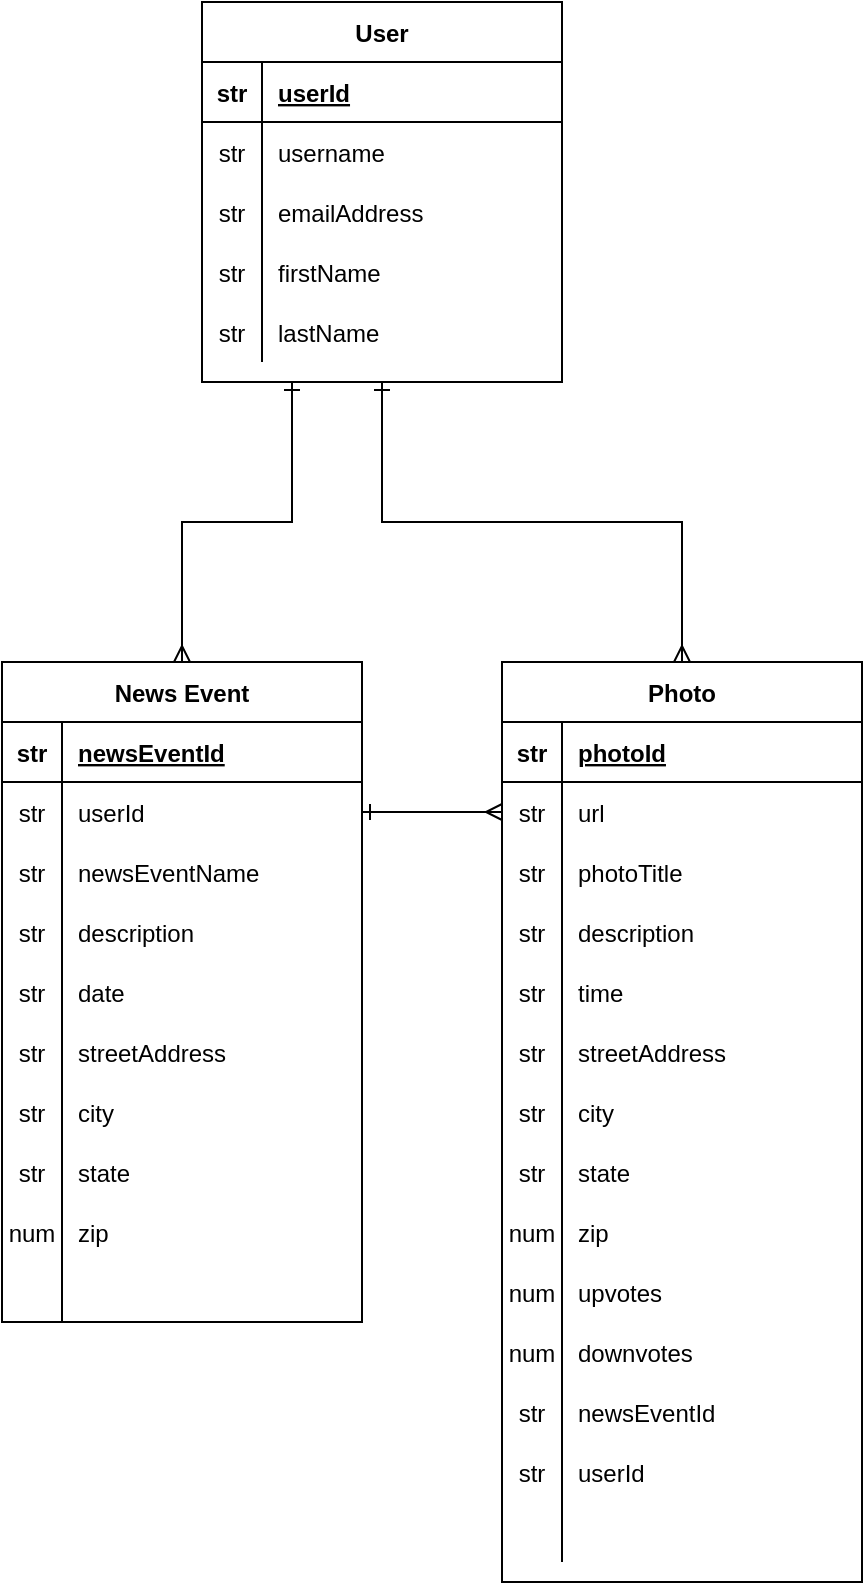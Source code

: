 <mxfile version="20.4.0" type="device"><diagram id="33HeskWjxP_hpv_TnL4-" name="Page-1"><mxGraphModel dx="1061" dy="541" grid="1" gridSize="10" guides="1" tooltips="1" connect="1" arrows="1" fold="1" page="1" pageScale="1" pageWidth="850" pageHeight="1100" math="0" shadow="0"><root><mxCell id="0"/><mxCell id="1" parent="0"/><mxCell id="PnOS4csd2uWaLSHmhwaT-50" style="edgeStyle=orthogonalEdgeStyle;rounded=0;orthogonalLoop=1;jettySize=auto;html=1;exitX=0.25;exitY=1;exitDx=0;exitDy=0;startArrow=ERone;startFill=0;endArrow=ERmany;endFill=0;" parent="1" source="PnOS4csd2uWaLSHmhwaT-1" target="PnOS4csd2uWaLSHmhwaT-14" edge="1"><mxGeometry relative="1" as="geometry"/></mxCell><mxCell id="PnOS4csd2uWaLSHmhwaT-51" style="edgeStyle=orthogonalEdgeStyle;rounded=0;orthogonalLoop=1;jettySize=auto;html=1;exitX=0.5;exitY=1;exitDx=0;exitDy=0;entryX=0.5;entryY=0;entryDx=0;entryDy=0;startArrow=ERone;startFill=0;endArrow=ERmany;endFill=0;" parent="1" source="PnOS4csd2uWaLSHmhwaT-1" target="PnOS4csd2uWaLSHmhwaT-27" edge="1"><mxGeometry relative="1" as="geometry"/></mxCell><mxCell id="PnOS4csd2uWaLSHmhwaT-1" value="User" style="shape=table;startSize=30;container=1;collapsible=1;childLayout=tableLayout;fixedRows=1;rowLines=0;fontStyle=1;align=center;resizeLast=1;" parent="1" vertex="1"><mxGeometry x="270" y="70" width="180" height="190" as="geometry"/></mxCell><mxCell id="PnOS4csd2uWaLSHmhwaT-2" value="" style="shape=tableRow;horizontal=0;startSize=0;swimlaneHead=0;swimlaneBody=0;fillColor=none;collapsible=0;dropTarget=0;points=[[0,0.5],[1,0.5]];portConstraint=eastwest;top=0;left=0;right=0;bottom=1;" parent="PnOS4csd2uWaLSHmhwaT-1" vertex="1"><mxGeometry y="30" width="180" height="30" as="geometry"/></mxCell><mxCell id="PnOS4csd2uWaLSHmhwaT-3" value="str" style="shape=partialRectangle;connectable=0;fillColor=none;top=0;left=0;bottom=0;right=0;fontStyle=1;overflow=hidden;" parent="PnOS4csd2uWaLSHmhwaT-2" vertex="1"><mxGeometry width="30" height="30" as="geometry"><mxRectangle width="30" height="30" as="alternateBounds"/></mxGeometry></mxCell><mxCell id="PnOS4csd2uWaLSHmhwaT-4" value="userId" style="shape=partialRectangle;connectable=0;fillColor=none;top=0;left=0;bottom=0;right=0;align=left;spacingLeft=6;fontStyle=5;overflow=hidden;" parent="PnOS4csd2uWaLSHmhwaT-2" vertex="1"><mxGeometry x="30" width="150" height="30" as="geometry"><mxRectangle width="150" height="30" as="alternateBounds"/></mxGeometry></mxCell><mxCell id="PnOS4csd2uWaLSHmhwaT-5" value="" style="shape=tableRow;horizontal=0;startSize=0;swimlaneHead=0;swimlaneBody=0;fillColor=none;collapsible=0;dropTarget=0;points=[[0,0.5],[1,0.5]];portConstraint=eastwest;top=0;left=0;right=0;bottom=0;" parent="PnOS4csd2uWaLSHmhwaT-1" vertex="1"><mxGeometry y="60" width="180" height="30" as="geometry"/></mxCell><mxCell id="PnOS4csd2uWaLSHmhwaT-6" value="str" style="shape=partialRectangle;connectable=0;fillColor=none;top=0;left=0;bottom=0;right=0;editable=1;overflow=hidden;" parent="PnOS4csd2uWaLSHmhwaT-5" vertex="1"><mxGeometry width="30" height="30" as="geometry"><mxRectangle width="30" height="30" as="alternateBounds"/></mxGeometry></mxCell><mxCell id="PnOS4csd2uWaLSHmhwaT-7" value="username" style="shape=partialRectangle;connectable=0;fillColor=none;top=0;left=0;bottom=0;right=0;align=left;spacingLeft=6;overflow=hidden;" parent="PnOS4csd2uWaLSHmhwaT-5" vertex="1"><mxGeometry x="30" width="150" height="30" as="geometry"><mxRectangle width="150" height="30" as="alternateBounds"/></mxGeometry></mxCell><mxCell id="PnOS4csd2uWaLSHmhwaT-8" value="" style="shape=tableRow;horizontal=0;startSize=0;swimlaneHead=0;swimlaneBody=0;fillColor=none;collapsible=0;dropTarget=0;points=[[0,0.5],[1,0.5]];portConstraint=eastwest;top=0;left=0;right=0;bottom=0;" parent="PnOS4csd2uWaLSHmhwaT-1" vertex="1"><mxGeometry y="90" width="180" height="30" as="geometry"/></mxCell><mxCell id="PnOS4csd2uWaLSHmhwaT-9" value="str" style="shape=partialRectangle;connectable=0;fillColor=none;top=0;left=0;bottom=0;right=0;editable=1;overflow=hidden;" parent="PnOS4csd2uWaLSHmhwaT-8" vertex="1"><mxGeometry width="30" height="30" as="geometry"><mxRectangle width="30" height="30" as="alternateBounds"/></mxGeometry></mxCell><mxCell id="PnOS4csd2uWaLSHmhwaT-10" value="emailAddress" style="shape=partialRectangle;connectable=0;fillColor=none;top=0;left=0;bottom=0;right=0;align=left;spacingLeft=6;overflow=hidden;" parent="PnOS4csd2uWaLSHmhwaT-8" vertex="1"><mxGeometry x="30" width="150" height="30" as="geometry"><mxRectangle width="150" height="30" as="alternateBounds"/></mxGeometry></mxCell><mxCell id="PnOS4csd2uWaLSHmhwaT-11" value="" style="shape=tableRow;horizontal=0;startSize=0;swimlaneHead=0;swimlaneBody=0;fillColor=none;collapsible=0;dropTarget=0;points=[[0,0.5],[1,0.5]];portConstraint=eastwest;top=0;left=0;right=0;bottom=0;" parent="PnOS4csd2uWaLSHmhwaT-1" vertex="1"><mxGeometry y="120" width="180" height="30" as="geometry"/></mxCell><mxCell id="PnOS4csd2uWaLSHmhwaT-12" value="str" style="shape=partialRectangle;connectable=0;fillColor=none;top=0;left=0;bottom=0;right=0;editable=1;overflow=hidden;" parent="PnOS4csd2uWaLSHmhwaT-11" vertex="1"><mxGeometry width="30" height="30" as="geometry"><mxRectangle width="30" height="30" as="alternateBounds"/></mxGeometry></mxCell><mxCell id="PnOS4csd2uWaLSHmhwaT-13" value="firstName" style="shape=partialRectangle;connectable=0;fillColor=none;top=0;left=0;bottom=0;right=0;align=left;spacingLeft=6;overflow=hidden;" parent="PnOS4csd2uWaLSHmhwaT-11" vertex="1"><mxGeometry x="30" width="150" height="30" as="geometry"><mxRectangle width="150" height="30" as="alternateBounds"/></mxGeometry></mxCell><mxCell id="PnOS4csd2uWaLSHmhwaT-41" value="" style="shape=tableRow;horizontal=0;startSize=0;swimlaneHead=0;swimlaneBody=0;fillColor=none;collapsible=0;dropTarget=0;points=[[0,0.5],[1,0.5]];portConstraint=eastwest;top=0;left=0;right=0;bottom=0;" parent="PnOS4csd2uWaLSHmhwaT-1" vertex="1"><mxGeometry y="150" width="180" height="30" as="geometry"/></mxCell><mxCell id="PnOS4csd2uWaLSHmhwaT-42" value="str" style="shape=partialRectangle;connectable=0;fillColor=none;top=0;left=0;bottom=0;right=0;fontStyle=0;overflow=hidden;" parent="PnOS4csd2uWaLSHmhwaT-41" vertex="1"><mxGeometry width="30" height="30" as="geometry"><mxRectangle width="30" height="30" as="alternateBounds"/></mxGeometry></mxCell><mxCell id="PnOS4csd2uWaLSHmhwaT-43" value="lastName" style="shape=partialRectangle;connectable=0;fillColor=none;top=0;left=0;bottom=0;right=0;align=left;spacingLeft=6;fontStyle=0;overflow=hidden;" parent="PnOS4csd2uWaLSHmhwaT-41" vertex="1"><mxGeometry x="30" width="150" height="30" as="geometry"><mxRectangle width="150" height="30" as="alternateBounds"/></mxGeometry></mxCell><mxCell id="PnOS4csd2uWaLSHmhwaT-14" value="News Event" style="shape=table;startSize=30;container=1;collapsible=1;childLayout=tableLayout;fixedRows=1;rowLines=0;fontStyle=1;align=center;resizeLast=1;" parent="1" vertex="1"><mxGeometry x="170" y="400" width="180" height="330" as="geometry"><mxRectangle x="170" y="400" width="110" height="30" as="alternateBounds"/></mxGeometry></mxCell><mxCell id="PnOS4csd2uWaLSHmhwaT-15" value="" style="shape=tableRow;horizontal=0;startSize=0;swimlaneHead=0;swimlaneBody=0;fillColor=none;collapsible=0;dropTarget=0;points=[[0,0.5],[1,0.5]];portConstraint=eastwest;top=0;left=0;right=0;bottom=1;" parent="PnOS4csd2uWaLSHmhwaT-14" vertex="1"><mxGeometry y="30" width="180" height="30" as="geometry"/></mxCell><mxCell id="PnOS4csd2uWaLSHmhwaT-16" value="str" style="shape=partialRectangle;connectable=0;fillColor=none;top=0;left=0;bottom=0;right=0;fontStyle=1;overflow=hidden;" parent="PnOS4csd2uWaLSHmhwaT-15" vertex="1"><mxGeometry width="30" height="30" as="geometry"><mxRectangle width="30" height="30" as="alternateBounds"/></mxGeometry></mxCell><mxCell id="PnOS4csd2uWaLSHmhwaT-17" value="newsEventId" style="shape=partialRectangle;connectable=0;fillColor=none;top=0;left=0;bottom=0;right=0;align=left;spacingLeft=6;fontStyle=5;overflow=hidden;" parent="PnOS4csd2uWaLSHmhwaT-15" vertex="1"><mxGeometry x="30" width="150" height="30" as="geometry"><mxRectangle width="150" height="30" as="alternateBounds"/></mxGeometry></mxCell><mxCell id="PnOS4csd2uWaLSHmhwaT-62" value="" style="shape=tableRow;horizontal=0;startSize=0;swimlaneHead=0;swimlaneBody=0;fillColor=none;collapsible=0;dropTarget=0;points=[[0,0.5],[1,0.5]];portConstraint=eastwest;top=0;left=0;right=0;bottom=0;" parent="PnOS4csd2uWaLSHmhwaT-14" vertex="1"><mxGeometry y="60" width="180" height="30" as="geometry"/></mxCell><mxCell id="PnOS4csd2uWaLSHmhwaT-63" value="str" style="shape=partialRectangle;connectable=0;fillColor=none;top=0;left=0;bottom=0;right=0;fontStyle=0;overflow=hidden;" parent="PnOS4csd2uWaLSHmhwaT-62" vertex="1"><mxGeometry width="30" height="30" as="geometry"><mxRectangle width="30" height="30" as="alternateBounds"/></mxGeometry></mxCell><mxCell id="PnOS4csd2uWaLSHmhwaT-64" value="userId" style="shape=partialRectangle;connectable=0;fillColor=none;top=0;left=0;bottom=0;right=0;align=left;spacingLeft=6;fontStyle=0;overflow=hidden;" parent="PnOS4csd2uWaLSHmhwaT-62" vertex="1"><mxGeometry x="30" width="150" height="30" as="geometry"><mxRectangle width="150" height="30" as="alternateBounds"/></mxGeometry></mxCell><mxCell id="PnOS4csd2uWaLSHmhwaT-65" value="" style="shape=tableRow;horizontal=0;startSize=0;swimlaneHead=0;swimlaneBody=0;fillColor=none;collapsible=0;dropTarget=0;points=[[0,0.5],[1,0.5]];portConstraint=eastwest;top=0;left=0;right=0;bottom=0;" parent="PnOS4csd2uWaLSHmhwaT-14" vertex="1"><mxGeometry y="90" width="180" height="30" as="geometry"/></mxCell><mxCell id="PnOS4csd2uWaLSHmhwaT-66" value="str" style="shape=partialRectangle;connectable=0;fillColor=none;top=0;left=0;bottom=0;right=0;fontStyle=0;overflow=hidden;" parent="PnOS4csd2uWaLSHmhwaT-65" vertex="1"><mxGeometry width="30" height="30" as="geometry"><mxRectangle width="30" height="30" as="alternateBounds"/></mxGeometry></mxCell><mxCell id="PnOS4csd2uWaLSHmhwaT-67" value="newsEventName" style="shape=partialRectangle;connectable=0;fillColor=none;top=0;left=0;bottom=0;right=0;align=left;spacingLeft=6;fontStyle=0;overflow=hidden;" parent="PnOS4csd2uWaLSHmhwaT-65" vertex="1"><mxGeometry x="30" width="150" height="30" as="geometry"><mxRectangle width="150" height="30" as="alternateBounds"/></mxGeometry></mxCell><mxCell id="PnOS4csd2uWaLSHmhwaT-21" value="" style="shape=tableRow;horizontal=0;startSize=0;swimlaneHead=0;swimlaneBody=0;fillColor=none;collapsible=0;dropTarget=0;points=[[0,0.5],[1,0.5]];portConstraint=eastwest;top=0;left=0;right=0;bottom=0;" parent="PnOS4csd2uWaLSHmhwaT-14" vertex="1"><mxGeometry y="120" width="180" height="30" as="geometry"/></mxCell><mxCell id="PnOS4csd2uWaLSHmhwaT-22" value="str" style="shape=partialRectangle;connectable=0;fillColor=none;top=0;left=0;bottom=0;right=0;editable=1;overflow=hidden;" parent="PnOS4csd2uWaLSHmhwaT-21" vertex="1"><mxGeometry width="30" height="30" as="geometry"><mxRectangle width="30" height="30" as="alternateBounds"/></mxGeometry></mxCell><mxCell id="PnOS4csd2uWaLSHmhwaT-23" value="description" style="shape=partialRectangle;connectable=0;fillColor=none;top=0;left=0;bottom=0;right=0;align=left;spacingLeft=6;overflow=hidden;" parent="PnOS4csd2uWaLSHmhwaT-21" vertex="1"><mxGeometry x="30" width="150" height="30" as="geometry"><mxRectangle width="150" height="30" as="alternateBounds"/></mxGeometry></mxCell><mxCell id="PnOS4csd2uWaLSHmhwaT-68" value="" style="shape=tableRow;horizontal=0;startSize=0;swimlaneHead=0;swimlaneBody=0;fillColor=none;collapsible=0;dropTarget=0;points=[[0,0.5],[1,0.5]];portConstraint=eastwest;top=0;left=0;right=0;bottom=0;" parent="PnOS4csd2uWaLSHmhwaT-14" vertex="1"><mxGeometry y="150" width="180" height="30" as="geometry"/></mxCell><mxCell id="PnOS4csd2uWaLSHmhwaT-69" value="str" style="shape=partialRectangle;connectable=0;fillColor=none;top=0;left=0;bottom=0;right=0;fontStyle=0;overflow=hidden;" parent="PnOS4csd2uWaLSHmhwaT-68" vertex="1"><mxGeometry width="30" height="30" as="geometry"><mxRectangle width="30" height="30" as="alternateBounds"/></mxGeometry></mxCell><mxCell id="PnOS4csd2uWaLSHmhwaT-70" value="date" style="shape=partialRectangle;connectable=0;fillColor=none;top=0;left=0;bottom=0;right=0;align=left;spacingLeft=6;fontStyle=0;overflow=hidden;" parent="PnOS4csd2uWaLSHmhwaT-68" vertex="1"><mxGeometry x="30" width="150" height="30" as="geometry"><mxRectangle width="150" height="30" as="alternateBounds"/></mxGeometry></mxCell><mxCell id="PnOS4csd2uWaLSHmhwaT-24" value="" style="shape=tableRow;horizontal=0;startSize=0;swimlaneHead=0;swimlaneBody=0;fillColor=none;collapsible=0;dropTarget=0;points=[[0,0.5],[1,0.5]];portConstraint=eastwest;top=0;left=0;right=0;bottom=0;" parent="PnOS4csd2uWaLSHmhwaT-14" vertex="1"><mxGeometry y="180" width="180" height="30" as="geometry"/></mxCell><mxCell id="PnOS4csd2uWaLSHmhwaT-25" value="str" style="shape=partialRectangle;connectable=0;fillColor=none;top=0;left=0;bottom=0;right=0;editable=1;overflow=hidden;" parent="PnOS4csd2uWaLSHmhwaT-24" vertex="1"><mxGeometry width="30" height="30" as="geometry"><mxRectangle width="30" height="30" as="alternateBounds"/></mxGeometry></mxCell><mxCell id="PnOS4csd2uWaLSHmhwaT-26" value="streetAddress" style="shape=partialRectangle;connectable=0;fillColor=none;top=0;left=0;bottom=0;right=0;align=left;spacingLeft=6;overflow=hidden;" parent="PnOS4csd2uWaLSHmhwaT-24" vertex="1"><mxGeometry x="30" width="150" height="30" as="geometry"><mxRectangle width="150" height="30" as="alternateBounds"/></mxGeometry></mxCell><mxCell id="PnOS4csd2uWaLSHmhwaT-53" value="" style="shape=tableRow;horizontal=0;startSize=0;swimlaneHead=0;swimlaneBody=0;fillColor=none;collapsible=0;dropTarget=0;points=[[0,0.5],[1,0.5]];portConstraint=eastwest;top=0;left=0;right=0;bottom=0;" parent="PnOS4csd2uWaLSHmhwaT-14" vertex="1"><mxGeometry y="210" width="180" height="30" as="geometry"/></mxCell><mxCell id="PnOS4csd2uWaLSHmhwaT-54" value="str" style="shape=partialRectangle;connectable=0;fillColor=none;top=0;left=0;bottom=0;right=0;fontStyle=0;overflow=hidden;" parent="PnOS4csd2uWaLSHmhwaT-53" vertex="1"><mxGeometry width="30" height="30" as="geometry"><mxRectangle width="30" height="30" as="alternateBounds"/></mxGeometry></mxCell><mxCell id="PnOS4csd2uWaLSHmhwaT-55" value="city" style="shape=partialRectangle;connectable=0;fillColor=none;top=0;left=0;bottom=0;right=0;align=left;spacingLeft=6;fontStyle=0;overflow=hidden;" parent="PnOS4csd2uWaLSHmhwaT-53" vertex="1"><mxGeometry x="30" width="150" height="30" as="geometry"><mxRectangle width="150" height="30" as="alternateBounds"/></mxGeometry></mxCell><mxCell id="PnOS4csd2uWaLSHmhwaT-56" value="" style="shape=tableRow;horizontal=0;startSize=0;swimlaneHead=0;swimlaneBody=0;fillColor=none;collapsible=0;dropTarget=0;points=[[0,0.5],[1,0.5]];portConstraint=eastwest;top=0;left=0;right=0;bottom=0;" parent="PnOS4csd2uWaLSHmhwaT-14" vertex="1"><mxGeometry y="240" width="180" height="30" as="geometry"/></mxCell><mxCell id="PnOS4csd2uWaLSHmhwaT-57" value="str" style="shape=partialRectangle;connectable=0;fillColor=none;top=0;left=0;bottom=0;right=0;fontStyle=0;overflow=hidden;" parent="PnOS4csd2uWaLSHmhwaT-56" vertex="1"><mxGeometry width="30" height="30" as="geometry"><mxRectangle width="30" height="30" as="alternateBounds"/></mxGeometry></mxCell><mxCell id="PnOS4csd2uWaLSHmhwaT-58" value="state" style="shape=partialRectangle;connectable=0;fillColor=none;top=0;left=0;bottom=0;right=0;align=left;spacingLeft=6;fontStyle=0;overflow=hidden;" parent="PnOS4csd2uWaLSHmhwaT-56" vertex="1"><mxGeometry x="30" width="150" height="30" as="geometry"><mxRectangle width="150" height="30" as="alternateBounds"/></mxGeometry></mxCell><mxCell id="PnOS4csd2uWaLSHmhwaT-59" value="" style="shape=tableRow;horizontal=0;startSize=0;swimlaneHead=0;swimlaneBody=0;fillColor=none;collapsible=0;dropTarget=0;points=[[0,0.5],[1,0.5]];portConstraint=eastwest;top=0;left=0;right=0;bottom=0;" parent="PnOS4csd2uWaLSHmhwaT-14" vertex="1"><mxGeometry y="270" width="180" height="30" as="geometry"/></mxCell><mxCell id="PnOS4csd2uWaLSHmhwaT-60" value="num" style="shape=partialRectangle;connectable=0;fillColor=none;top=0;left=0;bottom=0;right=0;fontStyle=0;overflow=hidden;" parent="PnOS4csd2uWaLSHmhwaT-59" vertex="1"><mxGeometry width="30" height="30" as="geometry"><mxRectangle width="30" height="30" as="alternateBounds"/></mxGeometry></mxCell><mxCell id="PnOS4csd2uWaLSHmhwaT-61" value="zip" style="shape=partialRectangle;connectable=0;fillColor=none;top=0;left=0;bottom=0;right=0;align=left;spacingLeft=6;fontStyle=0;overflow=hidden;" parent="PnOS4csd2uWaLSHmhwaT-59" vertex="1"><mxGeometry x="30" width="150" height="30" as="geometry"><mxRectangle width="150" height="30" as="alternateBounds"/></mxGeometry></mxCell><mxCell id="PnOS4csd2uWaLSHmhwaT-18" value="" style="shape=tableRow;horizontal=0;startSize=0;swimlaneHead=0;swimlaneBody=0;fillColor=none;collapsible=0;dropTarget=0;points=[[0,0.5],[1,0.5]];portConstraint=eastwest;top=0;left=0;right=0;bottom=0;" parent="PnOS4csd2uWaLSHmhwaT-14" vertex="1"><mxGeometry y="300" width="180" height="30" as="geometry"/></mxCell><mxCell id="PnOS4csd2uWaLSHmhwaT-19" value="" style="shape=partialRectangle;connectable=0;fillColor=none;top=0;left=0;bottom=0;right=0;editable=1;overflow=hidden;" parent="PnOS4csd2uWaLSHmhwaT-18" vertex="1"><mxGeometry width="30" height="30" as="geometry"><mxRectangle width="30" height="30" as="alternateBounds"/></mxGeometry></mxCell><mxCell id="PnOS4csd2uWaLSHmhwaT-20" value="" style="shape=partialRectangle;connectable=0;fillColor=none;top=0;left=0;bottom=0;right=0;align=left;spacingLeft=6;overflow=hidden;" parent="PnOS4csd2uWaLSHmhwaT-18" vertex="1"><mxGeometry x="30" width="150" height="30" as="geometry"><mxRectangle width="150" height="30" as="alternateBounds"/></mxGeometry></mxCell><mxCell id="PnOS4csd2uWaLSHmhwaT-27" value="Photo" style="shape=table;startSize=30;container=1;collapsible=1;childLayout=tableLayout;fixedRows=1;rowLines=0;fontStyle=1;align=center;resizeLast=1;" parent="1" vertex="1"><mxGeometry x="420" y="400" width="180" height="460" as="geometry"/></mxCell><mxCell id="PnOS4csd2uWaLSHmhwaT-28" value="" style="shape=tableRow;horizontal=0;startSize=0;swimlaneHead=0;swimlaneBody=0;fillColor=none;collapsible=0;dropTarget=0;points=[[0,0.5],[1,0.5]];portConstraint=eastwest;top=0;left=0;right=0;bottom=1;" parent="PnOS4csd2uWaLSHmhwaT-27" vertex="1"><mxGeometry y="30" width="180" height="30" as="geometry"/></mxCell><mxCell id="PnOS4csd2uWaLSHmhwaT-29" value="str" style="shape=partialRectangle;connectable=0;fillColor=none;top=0;left=0;bottom=0;right=0;fontStyle=1;overflow=hidden;" parent="PnOS4csd2uWaLSHmhwaT-28" vertex="1"><mxGeometry width="30" height="30" as="geometry"><mxRectangle width="30" height="30" as="alternateBounds"/></mxGeometry></mxCell><mxCell id="PnOS4csd2uWaLSHmhwaT-30" value="photoId" style="shape=partialRectangle;connectable=0;fillColor=none;top=0;left=0;bottom=0;right=0;align=left;spacingLeft=6;fontStyle=5;overflow=hidden;" parent="PnOS4csd2uWaLSHmhwaT-28" vertex="1"><mxGeometry x="30" width="150" height="30" as="geometry"><mxRectangle width="150" height="30" as="alternateBounds"/></mxGeometry></mxCell><mxCell id="TX3qsqq1VbIqjthuNc8d-1" value="" style="shape=tableRow;horizontal=0;startSize=0;swimlaneHead=0;swimlaneBody=0;fillColor=none;collapsible=0;dropTarget=0;points=[[0,0.5],[1,0.5]];portConstraint=eastwest;top=0;left=0;right=0;bottom=0;" vertex="1" parent="PnOS4csd2uWaLSHmhwaT-27"><mxGeometry y="60" width="180" height="30" as="geometry"/></mxCell><mxCell id="TX3qsqq1VbIqjthuNc8d-2" value="str" style="shape=partialRectangle;connectable=0;fillColor=none;top=0;left=0;bottom=0;right=0;fontStyle=0;overflow=hidden;" vertex="1" parent="TX3qsqq1VbIqjthuNc8d-1"><mxGeometry width="30" height="30" as="geometry"><mxRectangle width="30" height="30" as="alternateBounds"/></mxGeometry></mxCell><mxCell id="TX3qsqq1VbIqjthuNc8d-3" value="url" style="shape=partialRectangle;connectable=0;fillColor=none;top=0;left=0;bottom=0;right=0;align=left;spacingLeft=6;fontStyle=0;overflow=hidden;" vertex="1" parent="TX3qsqq1VbIqjthuNc8d-1"><mxGeometry x="30" width="150" height="30" as="geometry"><mxRectangle width="150" height="30" as="alternateBounds"/></mxGeometry></mxCell><mxCell id="PnOS4csd2uWaLSHmhwaT-37" value="" style="shape=tableRow;horizontal=0;startSize=0;swimlaneHead=0;swimlaneBody=0;fillColor=none;collapsible=0;dropTarget=0;points=[[0,0.5],[1,0.5]];portConstraint=eastwest;top=0;left=0;right=0;bottom=0;" parent="PnOS4csd2uWaLSHmhwaT-27" vertex="1"><mxGeometry y="90" width="180" height="30" as="geometry"/></mxCell><mxCell id="PnOS4csd2uWaLSHmhwaT-38" value="str" style="shape=partialRectangle;connectable=0;fillColor=none;top=0;left=0;bottom=0;right=0;editable=1;overflow=hidden;" parent="PnOS4csd2uWaLSHmhwaT-37" vertex="1"><mxGeometry width="30" height="30" as="geometry"><mxRectangle width="30" height="30" as="alternateBounds"/></mxGeometry></mxCell><mxCell id="PnOS4csd2uWaLSHmhwaT-39" value="photoTitle" style="shape=partialRectangle;connectable=0;fillColor=none;top=0;left=0;bottom=0;right=0;align=left;spacingLeft=6;overflow=hidden;" parent="PnOS4csd2uWaLSHmhwaT-37" vertex="1"><mxGeometry x="30" width="150" height="30" as="geometry"><mxRectangle width="150" height="30" as="alternateBounds"/></mxGeometry></mxCell><mxCell id="PnOS4csd2uWaLSHmhwaT-71" value="" style="shape=tableRow;horizontal=0;startSize=0;swimlaneHead=0;swimlaneBody=0;fillColor=none;collapsible=0;dropTarget=0;points=[[0,0.5],[1,0.5]];portConstraint=eastwest;top=0;left=0;right=0;bottom=0;" parent="PnOS4csd2uWaLSHmhwaT-27" vertex="1"><mxGeometry y="120" width="180" height="30" as="geometry"/></mxCell><mxCell id="PnOS4csd2uWaLSHmhwaT-72" value="str" style="shape=partialRectangle;connectable=0;fillColor=none;top=0;left=0;bottom=0;right=0;fontStyle=0;overflow=hidden;" parent="PnOS4csd2uWaLSHmhwaT-71" vertex="1"><mxGeometry width="30" height="30" as="geometry"><mxRectangle width="30" height="30" as="alternateBounds"/></mxGeometry></mxCell><mxCell id="PnOS4csd2uWaLSHmhwaT-73" value="description" style="shape=partialRectangle;connectable=0;fillColor=none;top=0;left=0;bottom=0;right=0;align=left;spacingLeft=6;fontStyle=0;overflow=hidden;" parent="PnOS4csd2uWaLSHmhwaT-71" vertex="1"><mxGeometry x="30" width="150" height="30" as="geometry"><mxRectangle width="150" height="30" as="alternateBounds"/></mxGeometry></mxCell><mxCell id="PnOS4csd2uWaLSHmhwaT-74" value="" style="shape=tableRow;horizontal=0;startSize=0;swimlaneHead=0;swimlaneBody=0;fillColor=none;collapsible=0;dropTarget=0;points=[[0,0.5],[1,0.5]];portConstraint=eastwest;top=0;left=0;right=0;bottom=0;" parent="PnOS4csd2uWaLSHmhwaT-27" vertex="1"><mxGeometry y="150" width="180" height="30" as="geometry"/></mxCell><mxCell id="PnOS4csd2uWaLSHmhwaT-75" value="str" style="shape=partialRectangle;connectable=0;fillColor=none;top=0;left=0;bottom=0;right=0;fontStyle=0;overflow=hidden;" parent="PnOS4csd2uWaLSHmhwaT-74" vertex="1"><mxGeometry width="30" height="30" as="geometry"><mxRectangle width="30" height="30" as="alternateBounds"/></mxGeometry></mxCell><mxCell id="PnOS4csd2uWaLSHmhwaT-76" value="time" style="shape=partialRectangle;connectable=0;fillColor=none;top=0;left=0;bottom=0;right=0;align=left;spacingLeft=6;fontStyle=0;overflow=hidden;" parent="PnOS4csd2uWaLSHmhwaT-74" vertex="1"><mxGeometry x="30" width="150" height="30" as="geometry"><mxRectangle width="150" height="30" as="alternateBounds"/></mxGeometry></mxCell><mxCell id="PnOS4csd2uWaLSHmhwaT-77" value="" style="shape=tableRow;horizontal=0;startSize=0;swimlaneHead=0;swimlaneBody=0;fillColor=none;collapsible=0;dropTarget=0;points=[[0,0.5],[1,0.5]];portConstraint=eastwest;top=0;left=0;right=0;bottom=0;" parent="PnOS4csd2uWaLSHmhwaT-27" vertex="1"><mxGeometry y="180" width="180" height="30" as="geometry"/></mxCell><mxCell id="PnOS4csd2uWaLSHmhwaT-78" value="str" style="shape=partialRectangle;connectable=0;fillColor=none;top=0;left=0;bottom=0;right=0;fontStyle=0;overflow=hidden;" parent="PnOS4csd2uWaLSHmhwaT-77" vertex="1"><mxGeometry width="30" height="30" as="geometry"><mxRectangle width="30" height="30" as="alternateBounds"/></mxGeometry></mxCell><mxCell id="PnOS4csd2uWaLSHmhwaT-79" value="streetAddress" style="shape=partialRectangle;connectable=0;fillColor=none;top=0;left=0;bottom=0;right=0;align=left;spacingLeft=6;fontStyle=0;overflow=hidden;" parent="PnOS4csd2uWaLSHmhwaT-77" vertex="1"><mxGeometry x="30" width="150" height="30" as="geometry"><mxRectangle width="150" height="30" as="alternateBounds"/></mxGeometry></mxCell><mxCell id="PnOS4csd2uWaLSHmhwaT-80" value="" style="shape=tableRow;horizontal=0;startSize=0;swimlaneHead=0;swimlaneBody=0;fillColor=none;collapsible=0;dropTarget=0;points=[[0,0.5],[1,0.5]];portConstraint=eastwest;top=0;left=0;right=0;bottom=0;" parent="PnOS4csd2uWaLSHmhwaT-27" vertex="1"><mxGeometry y="210" width="180" height="30" as="geometry"/></mxCell><mxCell id="PnOS4csd2uWaLSHmhwaT-81" value="str" style="shape=partialRectangle;connectable=0;fillColor=none;top=0;left=0;bottom=0;right=0;fontStyle=0;overflow=hidden;" parent="PnOS4csd2uWaLSHmhwaT-80" vertex="1"><mxGeometry width="30" height="30" as="geometry"><mxRectangle width="30" height="30" as="alternateBounds"/></mxGeometry></mxCell><mxCell id="PnOS4csd2uWaLSHmhwaT-82" value="city" style="shape=partialRectangle;connectable=0;fillColor=none;top=0;left=0;bottom=0;right=0;align=left;spacingLeft=6;fontStyle=0;overflow=hidden;" parent="PnOS4csd2uWaLSHmhwaT-80" vertex="1"><mxGeometry x="30" width="150" height="30" as="geometry"><mxRectangle width="150" height="30" as="alternateBounds"/></mxGeometry></mxCell><mxCell id="PnOS4csd2uWaLSHmhwaT-83" value="" style="shape=tableRow;horizontal=0;startSize=0;swimlaneHead=0;swimlaneBody=0;fillColor=none;collapsible=0;dropTarget=0;points=[[0,0.5],[1,0.5]];portConstraint=eastwest;top=0;left=0;right=0;bottom=0;" parent="PnOS4csd2uWaLSHmhwaT-27" vertex="1"><mxGeometry y="240" width="180" height="30" as="geometry"/></mxCell><mxCell id="PnOS4csd2uWaLSHmhwaT-84" value="str" style="shape=partialRectangle;connectable=0;fillColor=none;top=0;left=0;bottom=0;right=0;fontStyle=0;overflow=hidden;" parent="PnOS4csd2uWaLSHmhwaT-83" vertex="1"><mxGeometry width="30" height="30" as="geometry"><mxRectangle width="30" height="30" as="alternateBounds"/></mxGeometry></mxCell><mxCell id="PnOS4csd2uWaLSHmhwaT-85" value="state" style="shape=partialRectangle;connectable=0;fillColor=none;top=0;left=0;bottom=0;right=0;align=left;spacingLeft=6;fontStyle=0;overflow=hidden;" parent="PnOS4csd2uWaLSHmhwaT-83" vertex="1"><mxGeometry x="30" width="150" height="30" as="geometry"><mxRectangle width="150" height="30" as="alternateBounds"/></mxGeometry></mxCell><mxCell id="PnOS4csd2uWaLSHmhwaT-86" value="" style="shape=tableRow;horizontal=0;startSize=0;swimlaneHead=0;swimlaneBody=0;fillColor=none;collapsible=0;dropTarget=0;points=[[0,0.5],[1,0.5]];portConstraint=eastwest;top=0;left=0;right=0;bottom=0;" parent="PnOS4csd2uWaLSHmhwaT-27" vertex="1"><mxGeometry y="270" width="180" height="30" as="geometry"/></mxCell><mxCell id="PnOS4csd2uWaLSHmhwaT-87" value="num" style="shape=partialRectangle;connectable=0;fillColor=none;top=0;left=0;bottom=0;right=0;fontStyle=0;overflow=hidden;" parent="PnOS4csd2uWaLSHmhwaT-86" vertex="1"><mxGeometry width="30" height="30" as="geometry"><mxRectangle width="30" height="30" as="alternateBounds"/></mxGeometry></mxCell><mxCell id="PnOS4csd2uWaLSHmhwaT-88" value="zip" style="shape=partialRectangle;connectable=0;fillColor=none;top=0;left=0;bottom=0;right=0;align=left;spacingLeft=6;fontStyle=0;overflow=hidden;" parent="PnOS4csd2uWaLSHmhwaT-86" vertex="1"><mxGeometry x="30" width="150" height="30" as="geometry"><mxRectangle width="150" height="30" as="alternateBounds"/></mxGeometry></mxCell><mxCell id="EA7iE6_e2rjrbmBnR6cl-1" value="" style="shape=tableRow;horizontal=0;startSize=0;swimlaneHead=0;swimlaneBody=0;fillColor=none;collapsible=0;dropTarget=0;points=[[0,0.5],[1,0.5]];portConstraint=eastwest;top=0;left=0;right=0;bottom=0;" parent="PnOS4csd2uWaLSHmhwaT-27" vertex="1"><mxGeometry y="300" width="180" height="30" as="geometry"/></mxCell><mxCell id="EA7iE6_e2rjrbmBnR6cl-2" value="num" style="shape=partialRectangle;connectable=0;fillColor=none;top=0;left=0;bottom=0;right=0;fontStyle=0;overflow=hidden;" parent="EA7iE6_e2rjrbmBnR6cl-1" vertex="1"><mxGeometry width="30" height="30" as="geometry"><mxRectangle width="30" height="30" as="alternateBounds"/></mxGeometry></mxCell><mxCell id="EA7iE6_e2rjrbmBnR6cl-3" value="upvotes" style="shape=partialRectangle;connectable=0;fillColor=none;top=0;left=0;bottom=0;right=0;align=left;spacingLeft=6;fontStyle=0;overflow=hidden;" parent="EA7iE6_e2rjrbmBnR6cl-1" vertex="1"><mxGeometry x="30" width="150" height="30" as="geometry"><mxRectangle width="150" height="30" as="alternateBounds"/></mxGeometry></mxCell><mxCell id="EA7iE6_e2rjrbmBnR6cl-4" value="" style="shape=tableRow;horizontal=0;startSize=0;swimlaneHead=0;swimlaneBody=0;fillColor=none;collapsible=0;dropTarget=0;points=[[0,0.5],[1,0.5]];portConstraint=eastwest;top=0;left=0;right=0;bottom=0;" parent="PnOS4csd2uWaLSHmhwaT-27" vertex="1"><mxGeometry y="330" width="180" height="30" as="geometry"/></mxCell><mxCell id="EA7iE6_e2rjrbmBnR6cl-5" value="num" style="shape=partialRectangle;connectable=0;fillColor=none;top=0;left=0;bottom=0;right=0;fontStyle=0;overflow=hidden;" parent="EA7iE6_e2rjrbmBnR6cl-4" vertex="1"><mxGeometry width="30" height="30" as="geometry"><mxRectangle width="30" height="30" as="alternateBounds"/></mxGeometry></mxCell><mxCell id="EA7iE6_e2rjrbmBnR6cl-6" value="downvotes" style="shape=partialRectangle;connectable=0;fillColor=none;top=0;left=0;bottom=0;right=0;align=left;spacingLeft=6;fontStyle=0;overflow=hidden;" parent="EA7iE6_e2rjrbmBnR6cl-4" vertex="1"><mxGeometry x="30" width="150" height="30" as="geometry"><mxRectangle width="150" height="30" as="alternateBounds"/></mxGeometry></mxCell><mxCell id="PnOS4csd2uWaLSHmhwaT-34" value="" style="shape=tableRow;horizontal=0;startSize=0;swimlaneHead=0;swimlaneBody=0;fillColor=none;collapsible=0;dropTarget=0;points=[[0,0.5],[1,0.5]];portConstraint=eastwest;top=0;left=0;right=0;bottom=0;" parent="PnOS4csd2uWaLSHmhwaT-27" vertex="1"><mxGeometry y="360" width="180" height="30" as="geometry"/></mxCell><mxCell id="PnOS4csd2uWaLSHmhwaT-35" value="str" style="shape=partialRectangle;connectable=0;fillColor=none;top=0;left=0;bottom=0;right=0;editable=1;overflow=hidden;" parent="PnOS4csd2uWaLSHmhwaT-34" vertex="1"><mxGeometry width="30" height="30" as="geometry"><mxRectangle width="30" height="30" as="alternateBounds"/></mxGeometry></mxCell><mxCell id="PnOS4csd2uWaLSHmhwaT-36" value="newsEventId" style="shape=partialRectangle;connectable=0;fillColor=none;top=0;left=0;bottom=0;right=0;align=left;spacingLeft=6;overflow=hidden;" parent="PnOS4csd2uWaLSHmhwaT-34" vertex="1"><mxGeometry x="30" width="150" height="30" as="geometry"><mxRectangle width="150" height="30" as="alternateBounds"/></mxGeometry></mxCell><mxCell id="PnOS4csd2uWaLSHmhwaT-31" value="" style="shape=tableRow;horizontal=0;startSize=0;swimlaneHead=0;swimlaneBody=0;fillColor=none;collapsible=0;dropTarget=0;points=[[0,0.5],[1,0.5]];portConstraint=eastwest;top=0;left=0;right=0;bottom=0;" parent="PnOS4csd2uWaLSHmhwaT-27" vertex="1"><mxGeometry y="390" width="180" height="30" as="geometry"/></mxCell><mxCell id="PnOS4csd2uWaLSHmhwaT-32" value="str" style="shape=partialRectangle;connectable=0;fillColor=none;top=0;left=0;bottom=0;right=0;editable=1;overflow=hidden;" parent="PnOS4csd2uWaLSHmhwaT-31" vertex="1"><mxGeometry width="30" height="30" as="geometry"><mxRectangle width="30" height="30" as="alternateBounds"/></mxGeometry></mxCell><mxCell id="PnOS4csd2uWaLSHmhwaT-33" value="userId" style="shape=partialRectangle;connectable=0;fillColor=none;top=0;left=0;bottom=0;right=0;align=left;spacingLeft=6;overflow=hidden;" parent="PnOS4csd2uWaLSHmhwaT-31" vertex="1"><mxGeometry x="30" width="150" height="30" as="geometry"><mxRectangle width="150" height="30" as="alternateBounds"/></mxGeometry></mxCell><mxCell id="PnOS4csd2uWaLSHmhwaT-47" value="" style="shape=tableRow;horizontal=0;startSize=0;swimlaneHead=0;swimlaneBody=0;fillColor=none;collapsible=0;dropTarget=0;points=[[0,0.5],[1,0.5]];portConstraint=eastwest;top=0;left=0;right=0;bottom=0;" parent="PnOS4csd2uWaLSHmhwaT-27" vertex="1"><mxGeometry y="420" width="180" height="30" as="geometry"/></mxCell><mxCell id="PnOS4csd2uWaLSHmhwaT-48" value="" style="shape=partialRectangle;connectable=0;fillColor=none;top=0;left=0;bottom=0;right=0;fontStyle=0;overflow=hidden;" parent="PnOS4csd2uWaLSHmhwaT-47" vertex="1"><mxGeometry width="30" height="30" as="geometry"><mxRectangle width="30" height="30" as="alternateBounds"/></mxGeometry></mxCell><mxCell id="PnOS4csd2uWaLSHmhwaT-49" value="" style="shape=partialRectangle;connectable=0;fillColor=none;top=0;left=0;bottom=0;right=0;align=left;spacingLeft=6;fontStyle=0;overflow=hidden;" parent="PnOS4csd2uWaLSHmhwaT-47" vertex="1"><mxGeometry x="30" width="150" height="30" as="geometry"><mxRectangle width="150" height="30" as="alternateBounds"/></mxGeometry></mxCell><mxCell id="PnOS4csd2uWaLSHmhwaT-52" style="edgeStyle=orthogonalEdgeStyle;rounded=0;orthogonalLoop=1;jettySize=auto;html=1;exitX=0;exitY=0.5;exitDx=0;exitDy=0;entryX=1;entryY=0.5;entryDx=0;entryDy=0;startArrow=ERmany;startFill=0;endArrow=ERone;endFill=0;" parent="1" source="TX3qsqq1VbIqjthuNc8d-1" target="PnOS4csd2uWaLSHmhwaT-62" edge="1"><mxGeometry relative="1" as="geometry"/></mxCell></root></mxGraphModel></diagram></mxfile>